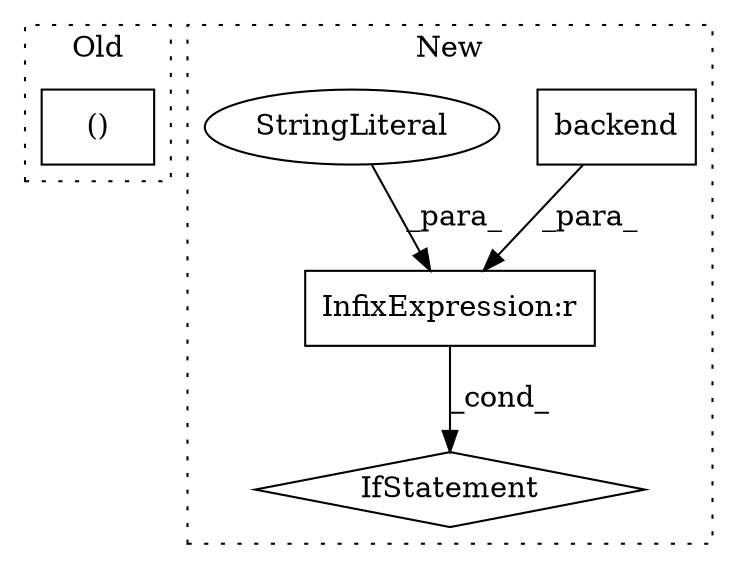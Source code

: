 digraph G {
subgraph cluster0 {
1 [label="()" a="106" s="2729" l="86" shape="box"];
label = "Old";
style="dotted";
}
subgraph cluster1 {
2 [label="backend" a="32" s="6249" l="9" shape="box"];
3 [label="IfStatement" a="25" s="6231,6274" l="4,2" shape="diamond"];
4 [label="InfixExpression:r" a="27" s="6258" l="4" shape="box"];
5 [label="StringLiteral" a="45" s="6262" l="12" shape="ellipse"];
label = "New";
style="dotted";
}
2 -> 4 [label="_para_"];
4 -> 3 [label="_cond_"];
5 -> 4 [label="_para_"];
}